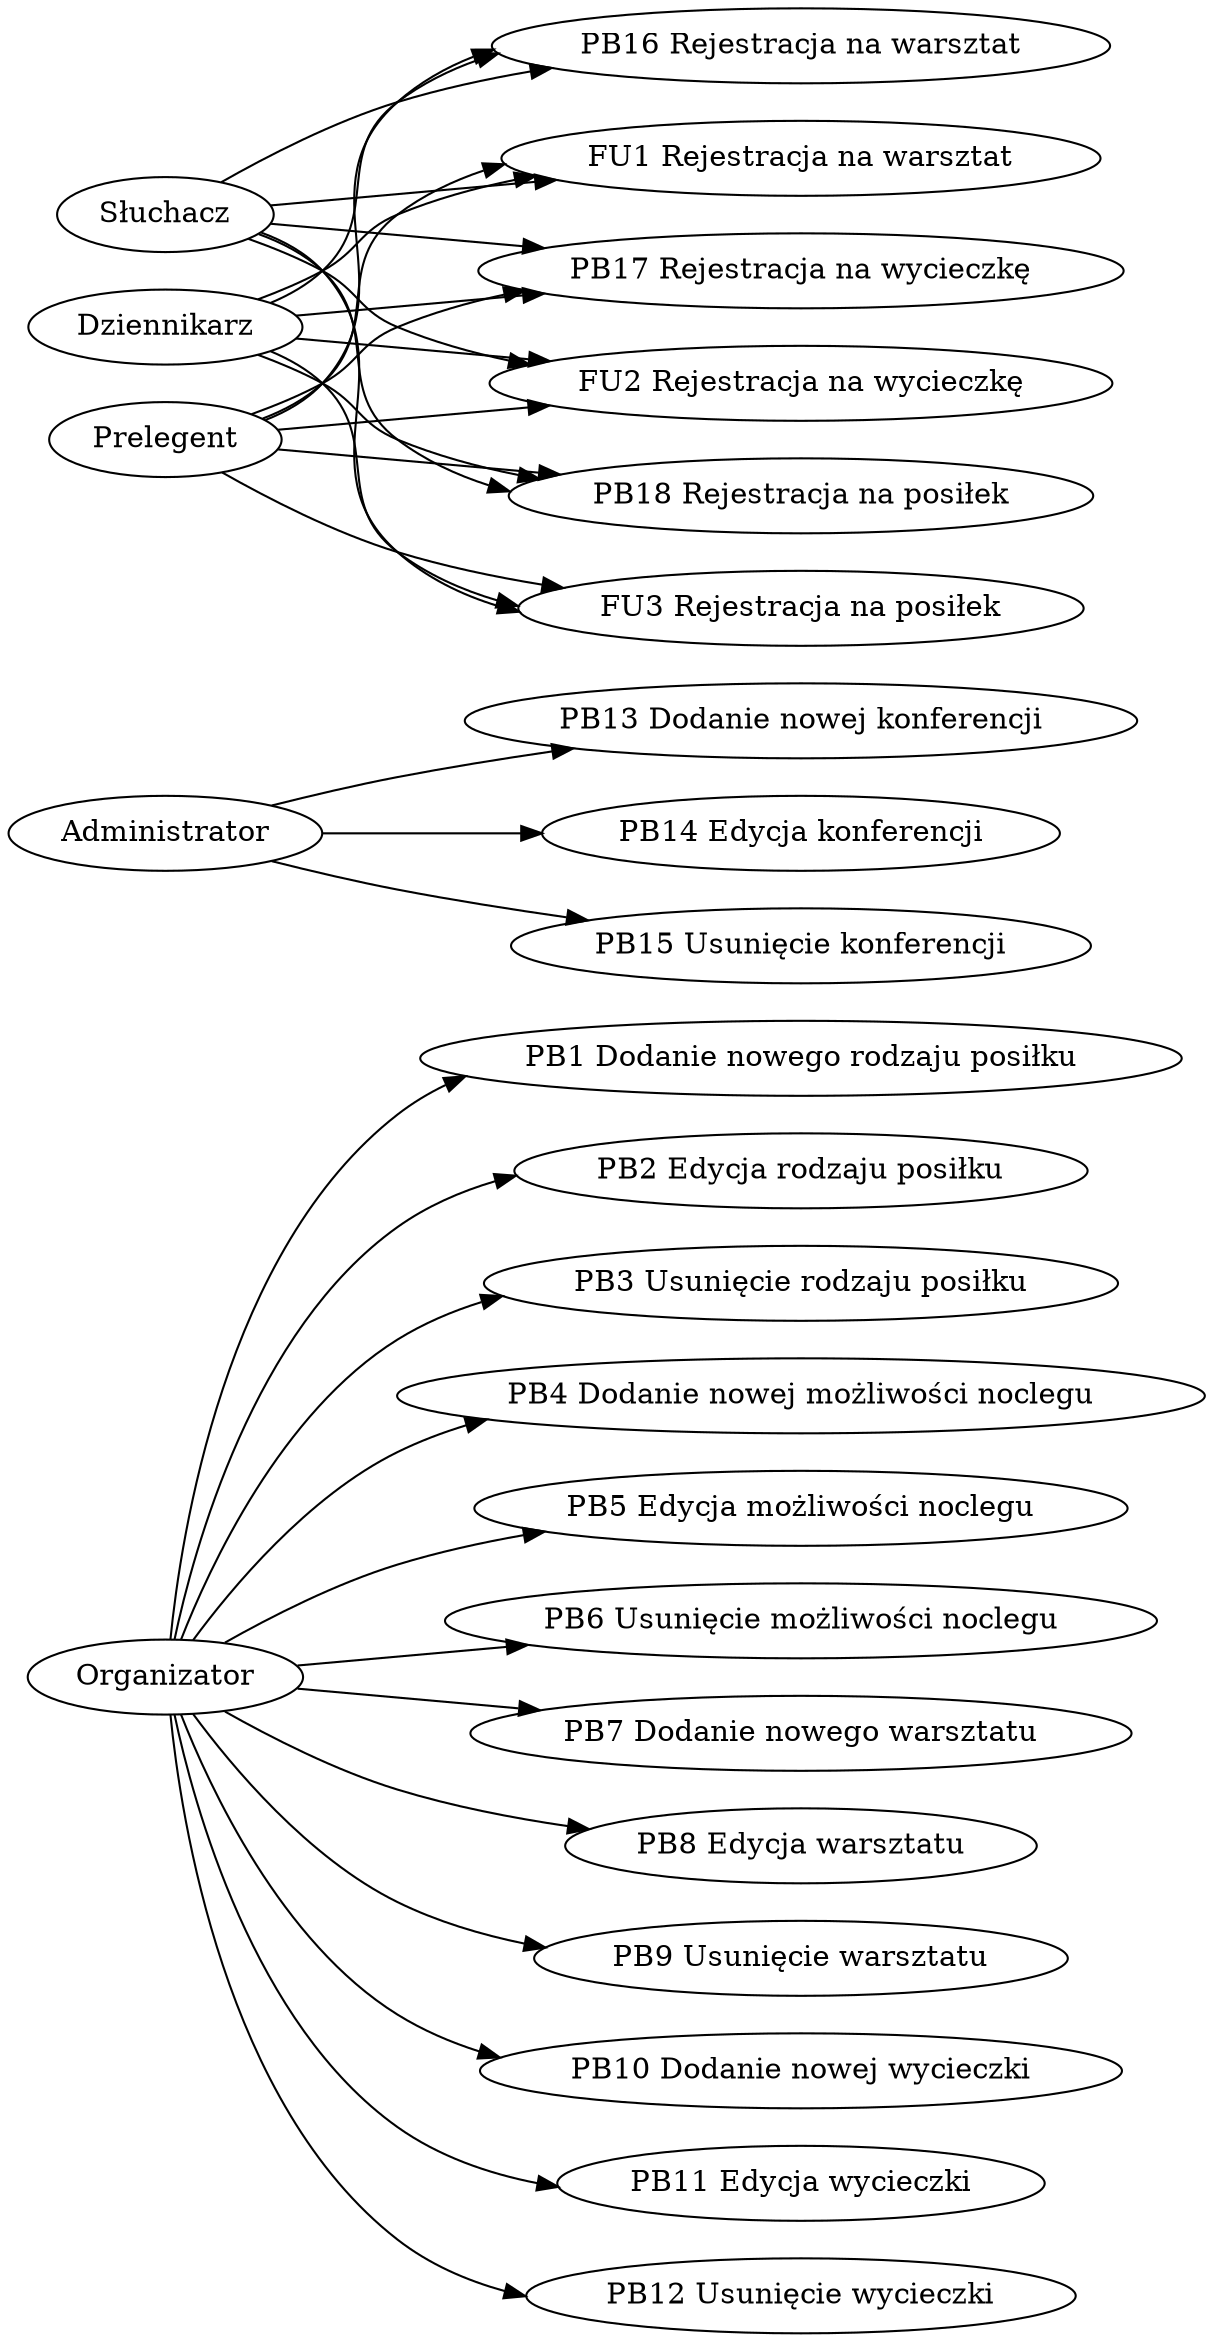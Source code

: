digraph { rankdir=LR; "Organizator" -> "PB1 Dodanie nowego rodzaju posiłku"
"Organizator" -> "PB2 Edycja rodzaju posiłku"
"Organizator" -> "PB3 Usunięcie rodzaju posiłku"
"Organizator" -> "PB4 Dodanie nowej możliwości noclegu"
"Organizator" -> "PB5 Edycja możliwości noclegu"
"Organizator" -> "PB6 Usunięcie możliwości noclegu"
"Organizator" -> "PB7 Dodanie nowego warsztatu"
"Organizator" -> "PB8 Edycja warsztatu"
"Organizator" -> "PB9 Usunięcie warsztatu"
"Organizator" -> "PB10 Dodanie nowej wycieczki"
"Organizator" -> "PB11 Edycja wycieczki"
"Organizator" -> "PB12 Usunięcie wycieczki"
"Administrator" -> "PB13 Dodanie nowej konferencji"
"Administrator" -> "PB14 Edycja konferencji"
"Administrator" -> "PB15 Usunięcie konferencji"
"Słuchacz" -> "PB16 Rejestracja na warsztat"
"Dziennikarz" -> "PB16 Rejestracja na warsztat"
"Prelegent" -> "PB16 Rejestracja na warsztat"
"Słuchacz" -> "FU1 Rejestracja na warsztat"
"Dziennikarz" -> "FU1 Rejestracja na warsztat"
"Prelegent" -> "FU1 Rejestracja na warsztat"
"Słuchacz" -> "PB17 Rejestracja na wycieczkę"
"Dziennikarz" -> "PB17 Rejestracja na wycieczkę"
"Prelegent" -> "PB17 Rejestracja na wycieczkę"
"Słuchacz" -> "FU2 Rejestracja na wycieczkę"
"Dziennikarz" -> "FU2 Rejestracja na wycieczkę"
"Prelegent" -> "FU2 Rejestracja na wycieczkę"
"Słuchacz" -> "PB18 Rejestracja na posiłek"
"Dziennikarz" -> "PB18 Rejestracja na posiłek"
"Prelegent" -> "PB18 Rejestracja na posiłek"
"Słuchacz" -> "FU3 Rejestracja na posiłek"
"Dziennikarz" -> "FU3 Rejestracja na posiłek"
"Prelegent" -> "FU3 Rejestracja na posiłek"
 }